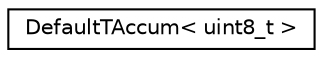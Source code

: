 digraph "Graphical Class Hierarchy"
{
 // LATEX_PDF_SIZE
  edge [fontname="Helvetica",fontsize="10",labelfontname="Helvetica",labelfontsize="10"];
  node [fontname="Helvetica",fontsize="10",shape=record];
  rankdir="LR";
  Node0 [label="DefaultTAccum\< uint8_t \>",height=0.2,width=0.4,color="black", fillcolor="white", style="filled",URL="$structarm__conv_1_1depthwise_1_1_default_t_accum_3_01uint8__t_01_4.xhtml",tooltip=" "];
}
